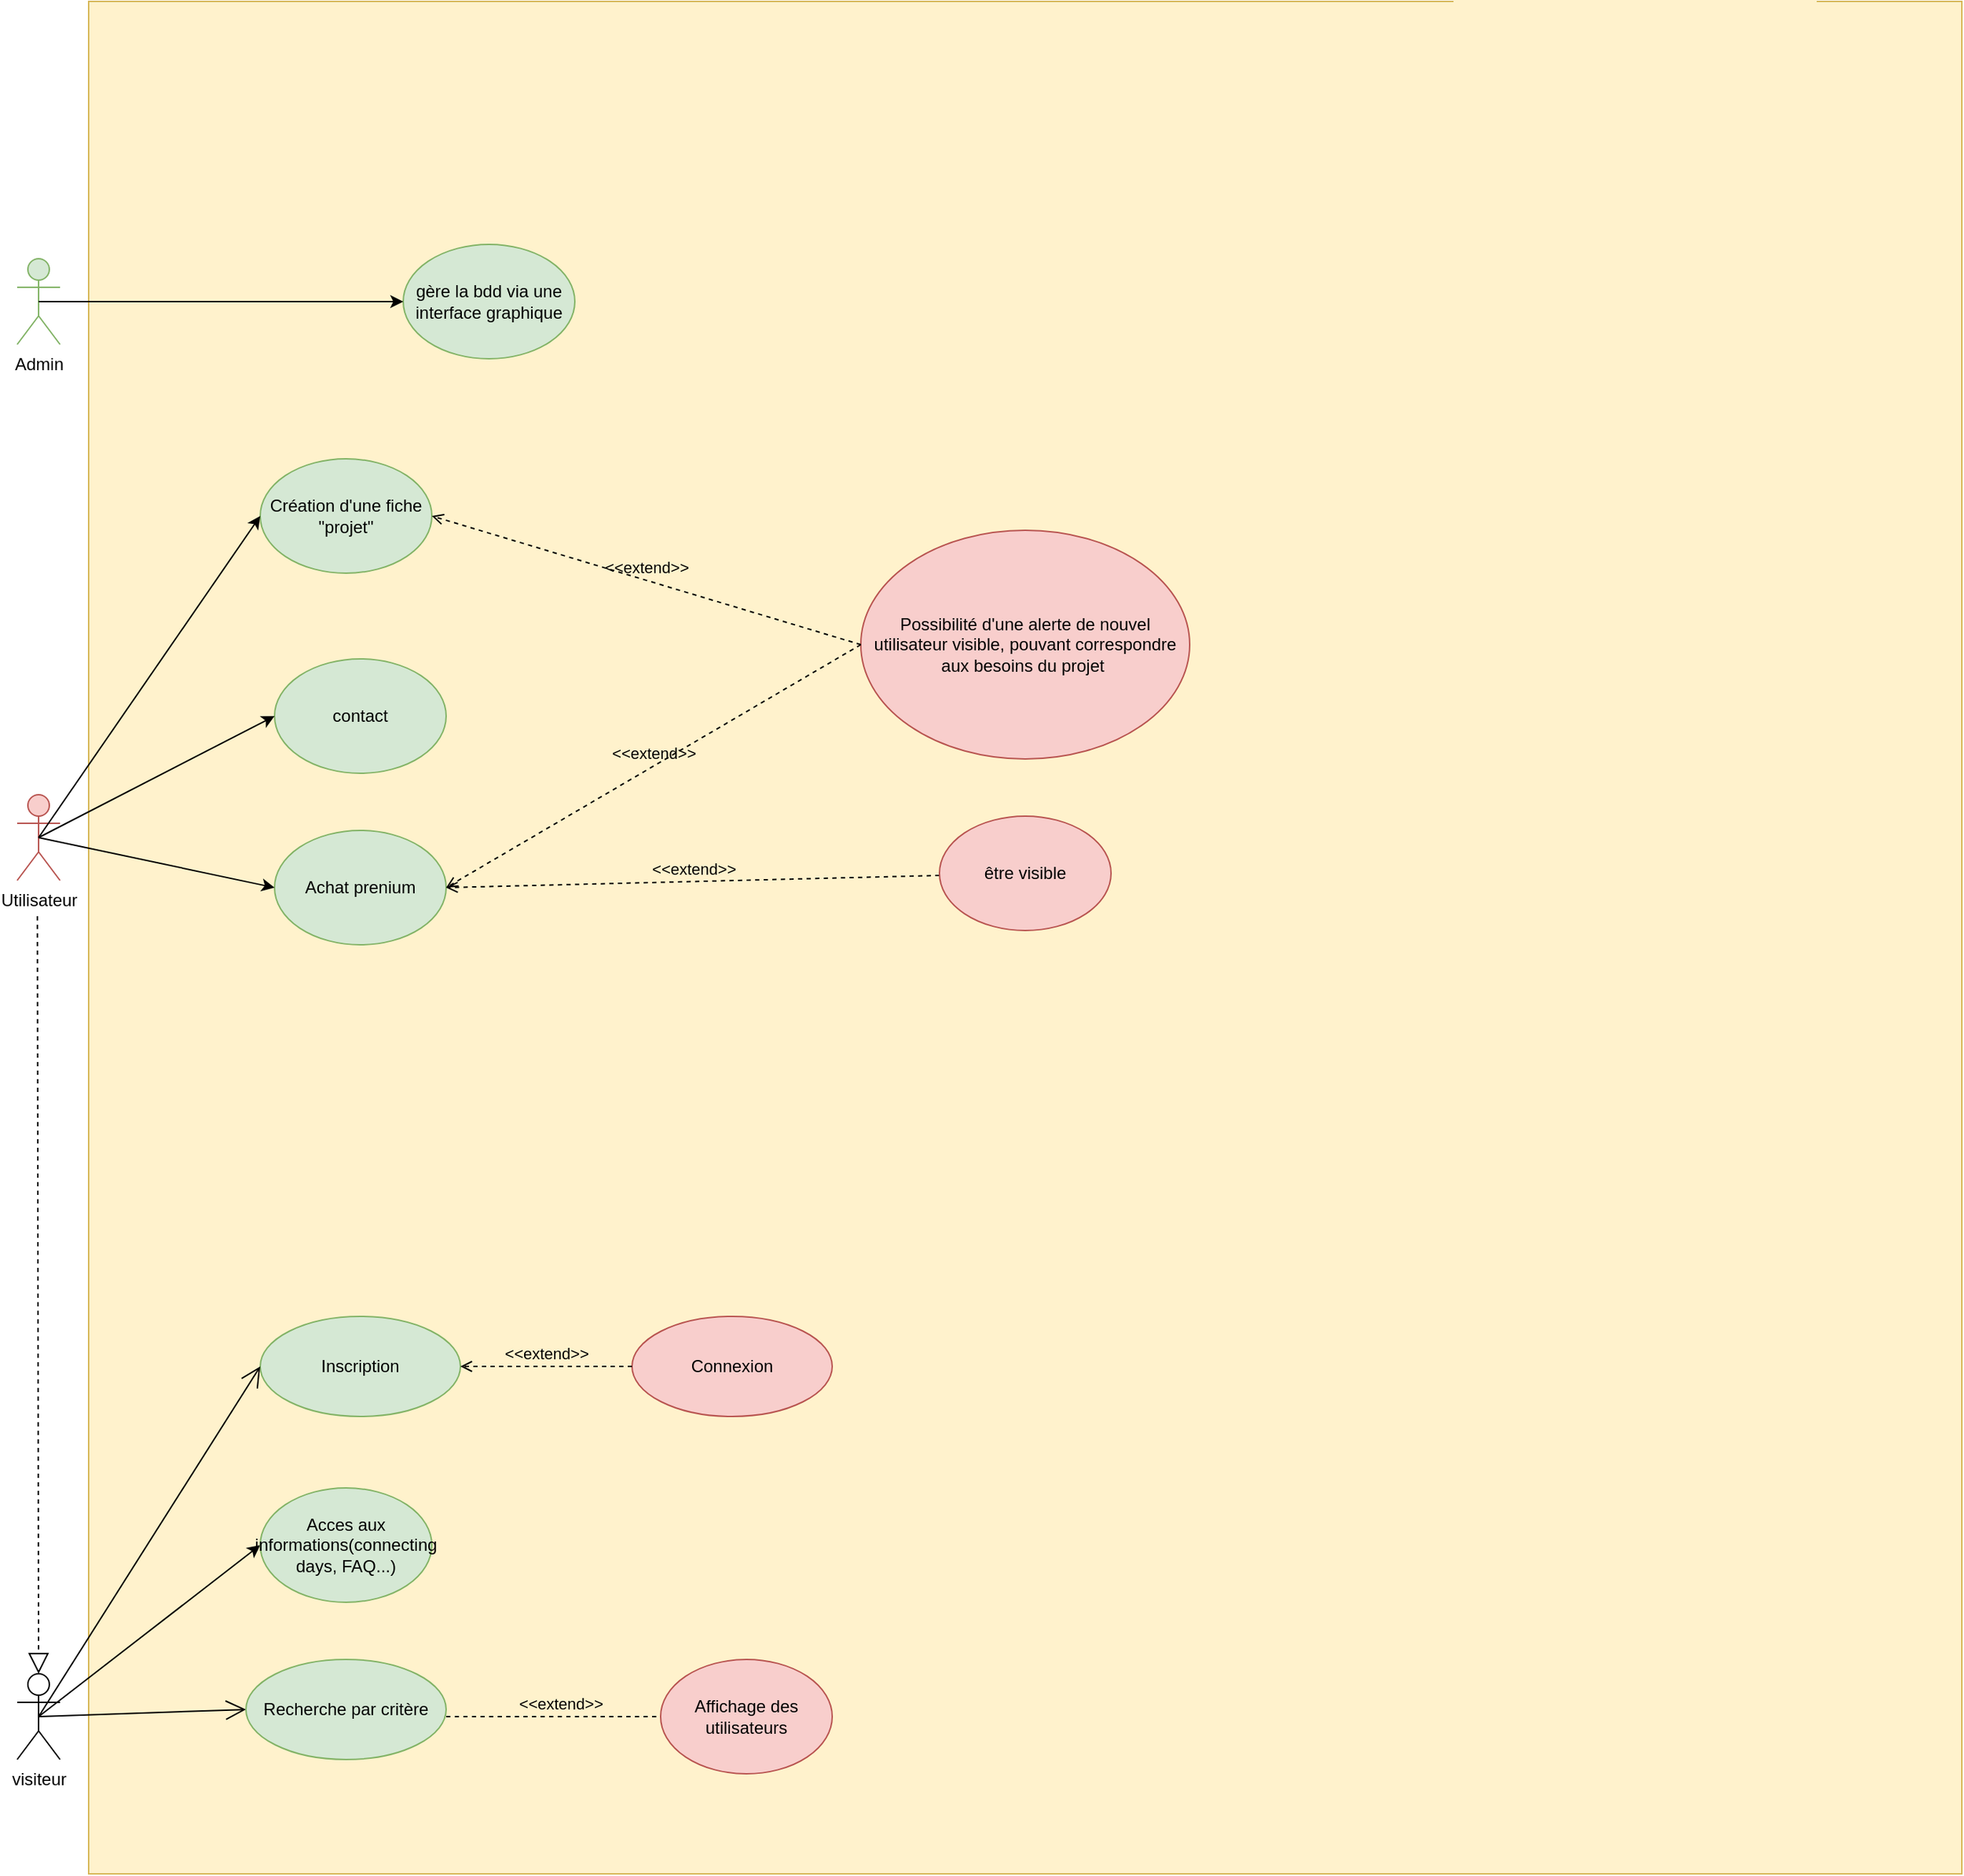 <mxfile version="14.8.0" type="github">
  <diagram id="QEZS7bucPEMeShe7DZa2" name="Page-1">
    <mxGraphModel dx="1692" dy="2202" grid="1" gridSize="10" guides="1" tooltips="1" connect="1" arrows="1" fold="1" page="1" pageScale="1" pageWidth="850" pageHeight="1100" math="0" shadow="0">
      <root>
        <mxCell id="0" />
        <mxCell id="1" parent="0" />
        <mxCell id="nZTqsQucaVytUGo2wCWi-13" value="" style="whiteSpace=wrap;html=1;aspect=fixed;fillColor=#fff2cc;strokeColor=#d6b656;" parent="1" vertex="1">
          <mxGeometry x="80" y="-80" width="1310" height="1310" as="geometry" />
        </mxCell>
        <mxCell id="nZTqsQucaVytUGo2wCWi-1" value="Admin" style="shape=umlActor;verticalLabelPosition=bottom;verticalAlign=top;html=1;fillColor=#d5e8d4;strokeColor=#82b366;" parent="1" vertex="1">
          <mxGeometry x="30" y="100" width="30" height="60" as="geometry" />
        </mxCell>
        <mxCell id="nZTqsQucaVytUGo2wCWi-3" value="Utilisateur" style="shape=umlActor;verticalLabelPosition=bottom;verticalAlign=top;html=1;fillColor=#f8cecc;strokeColor=#b85450;" parent="1" vertex="1">
          <mxGeometry x="30" y="475" width="30" height="60" as="geometry" />
        </mxCell>
        <mxCell id="nZTqsQucaVytUGo2wCWi-8" value="" style="endArrow=open;endFill=1;endSize=12;html=1;exitX=0.5;exitY=0.5;exitDx=0;exitDy=0;exitPerimeter=0;entryX=0;entryY=0.5;entryDx=0;entryDy=0;" parent="1" source="nZTqsQucaVytUGo2wCWi-28" target="nZTqsQucaVytUGo2wCWi-30" edge="1">
          <mxGeometry width="160" relative="1" as="geometry">
            <mxPoint x="340" y="380" as="sourcePoint" />
            <mxPoint x="210.063" y="508.512" as="targetPoint" />
          </mxGeometry>
        </mxCell>
        <mxCell id="nZTqsQucaVytUGo2wCWi-9" value="Inscription" style="ellipse;whiteSpace=wrap;html=1;fillColor=#d5e8d4;strokeColor=#82b366;" parent="1" vertex="1">
          <mxGeometry x="200" y="840" width="140" height="70" as="geometry" />
        </mxCell>
        <mxCell id="nZTqsQucaVytUGo2wCWi-10" value="Connexion" style="ellipse;whiteSpace=wrap;html=1;fillColor=#f8cecc;strokeColor=#b85450;" parent="1" vertex="1">
          <mxGeometry x="460" y="840" width="140" height="70" as="geometry" />
        </mxCell>
        <mxCell id="nZTqsQucaVytUGo2wCWi-11" value="" style="endArrow=open;endFill=1;endSize=12;html=1;entryX=0;entryY=0.5;entryDx=0;entryDy=0;exitX=0.5;exitY=0.5;exitDx=0;exitDy=0;exitPerimeter=0;" parent="1" source="nZTqsQucaVytUGo2wCWi-28" target="nZTqsQucaVytUGo2wCWi-9" edge="1">
          <mxGeometry width="160" relative="1" as="geometry">
            <mxPoint x="125" y="509" as="sourcePoint" />
            <mxPoint x="500" y="480" as="targetPoint" />
          </mxGeometry>
        </mxCell>
        <mxCell id="nZTqsQucaVytUGo2wCWi-12" value="&amp;lt;&amp;lt;extend&amp;gt;&amp;gt;" style="html=1;verticalAlign=bottom;labelBackgroundColor=none;endArrow=open;endFill=0;dashed=1;entryX=1;entryY=0.5;entryDx=0;entryDy=0;exitX=0;exitY=0.5;exitDx=0;exitDy=0;" parent="1" source="nZTqsQucaVytUGo2wCWi-10" target="nZTqsQucaVytUGo2wCWi-9" edge="1">
          <mxGeometry width="160" relative="1" as="geometry">
            <mxPoint x="410" y="500" as="sourcePoint" />
            <mxPoint x="560" y="430" as="targetPoint" />
          </mxGeometry>
        </mxCell>
        <mxCell id="nZTqsQucaVytUGo2wCWi-17" value="Achat prenium" style="ellipse;whiteSpace=wrap;html=1;fillColor=#d5e8d4;strokeColor=#82b366;" parent="1" vertex="1">
          <mxGeometry x="210" y="500" width="120" height="80" as="geometry" />
        </mxCell>
        <mxCell id="nZTqsQucaVytUGo2wCWi-18" value="&amp;lt;&amp;lt;extend&amp;gt;&amp;gt;" style="html=1;verticalAlign=bottom;labelBackgroundColor=none;endArrow=open;endFill=0;dashed=1;entryX=1;entryY=0.5;entryDx=0;entryDy=0;" parent="1" source="nZTqsQucaVytUGo2wCWi-19" target="nZTqsQucaVytUGo2wCWi-17" edge="1">
          <mxGeometry width="160" relative="1" as="geometry">
            <mxPoint x="930" y="614" as="sourcePoint" />
            <mxPoint x="830" y="614.17" as="targetPoint" />
          </mxGeometry>
        </mxCell>
        <mxCell id="nZTqsQucaVytUGo2wCWi-19" value="être visible" style="ellipse;whiteSpace=wrap;html=1;fillColor=#f8cecc;strokeColor=#b85450;" parent="1" vertex="1">
          <mxGeometry x="675" y="490" width="120" height="80" as="geometry" />
        </mxCell>
        <mxCell id="nZTqsQucaVytUGo2wCWi-22" value="gère la bdd via une interface graphique" style="ellipse;whiteSpace=wrap;html=1;fillColor=#d5e8d4;strokeColor=#82b366;" parent="1" vertex="1">
          <mxGeometry x="300" y="90" width="120" height="80" as="geometry" />
        </mxCell>
        <mxCell id="nZTqsQucaVytUGo2wCWi-23" value="" style="endArrow=classic;html=1;exitX=0.5;exitY=0.5;exitDx=0;exitDy=0;exitPerimeter=0;entryX=0;entryY=0.5;entryDx=0;entryDy=0;" parent="1" source="nZTqsQucaVytUGo2wCWi-1" target="nZTqsQucaVytUGo2wCWi-22" edge="1">
          <mxGeometry width="50" height="50" relative="1" as="geometry">
            <mxPoint x="450" y="440" as="sourcePoint" />
            <mxPoint x="500" y="390" as="targetPoint" />
          </mxGeometry>
        </mxCell>
        <mxCell id="nZTqsQucaVytUGo2wCWi-25" value="contact" style="ellipse;whiteSpace=wrap;html=1;fillColor=#d5e8d4;strokeColor=#82b366;" parent="1" vertex="1">
          <mxGeometry x="210" y="380" width="120" height="80" as="geometry" />
        </mxCell>
        <mxCell id="nZTqsQucaVytUGo2wCWi-27" value="" style="endArrow=classic;html=1;exitX=0.5;exitY=0.5;exitDx=0;exitDy=0;exitPerimeter=0;entryX=0;entryY=0.5;entryDx=0;entryDy=0;" parent="1" source="nZTqsQucaVytUGo2wCWi-28" target="nZTqsQucaVytUGo2wCWi-31" edge="1">
          <mxGeometry width="50" height="50" relative="1" as="geometry">
            <mxPoint x="450" y="560" as="sourcePoint" />
            <mxPoint x="220" y="410" as="targetPoint" />
          </mxGeometry>
        </mxCell>
        <mxCell id="nZTqsQucaVytUGo2wCWi-28" value="visiteur&lt;br&gt;" style="shape=umlActor;verticalLabelPosition=bottom;verticalAlign=top;html=1;outlineConnect=0;" parent="1" vertex="1">
          <mxGeometry x="30" y="1090" width="30" height="60" as="geometry" />
        </mxCell>
        <mxCell id="nZTqsQucaVytUGo2wCWi-30" value="Recherche par critère" style="ellipse;whiteSpace=wrap;html=1;fillColor=#d5e8d4;strokeColor=#82b366;" parent="1" vertex="1">
          <mxGeometry x="190" y="1080" width="140" height="70" as="geometry" />
        </mxCell>
        <mxCell id="nZTqsQucaVytUGo2wCWi-31" value="Acces aux informations(connecting days, FAQ...)" style="ellipse;whiteSpace=wrap;html=1;fillColor=#d5e8d4;strokeColor=#82b366;" parent="1" vertex="1">
          <mxGeometry x="200" y="960" width="120" height="80" as="geometry" />
        </mxCell>
        <mxCell id="nZTqsQucaVytUGo2wCWi-32" value="" style="endArrow=block;dashed=1;endFill=0;endSize=12;html=1;exitX=0.5;exitY=0.5;exitDx=0;exitDy=0;exitPerimeter=0;entryX=0.5;entryY=0;entryDx=0;entryDy=0;entryPerimeter=0;" parent="1" target="nZTqsQucaVytUGo2wCWi-28" edge="1">
          <mxGeometry width="160" relative="1" as="geometry">
            <mxPoint x="44.17" y="560" as="sourcePoint" />
            <mxPoint x="44.17" y="985" as="targetPoint" />
          </mxGeometry>
        </mxCell>
        <mxCell id="nZTqsQucaVytUGo2wCWi-33" value="" style="endArrow=classic;html=1;exitX=0.5;exitY=0.5;exitDx=0;exitDy=0;exitPerimeter=0;entryX=0;entryY=0.5;entryDx=0;entryDy=0;" parent="1" source="nZTqsQucaVytUGo2wCWi-3" target="nZTqsQucaVytUGo2wCWi-25" edge="1">
          <mxGeometry width="50" height="50" relative="1" as="geometry">
            <mxPoint x="450" y="430" as="sourcePoint" />
            <mxPoint x="500" y="380" as="targetPoint" />
          </mxGeometry>
        </mxCell>
        <mxCell id="nZTqsQucaVytUGo2wCWi-34" value="" style="endArrow=classic;html=1;exitX=0.5;exitY=0.5;exitDx=0;exitDy=0;exitPerimeter=0;entryX=0;entryY=0.5;entryDx=0;entryDy=0;" parent="1" source="nZTqsQucaVytUGo2wCWi-3" target="nZTqsQucaVytUGo2wCWi-17" edge="1">
          <mxGeometry width="50" height="50" relative="1" as="geometry">
            <mxPoint x="450" y="430" as="sourcePoint" />
            <mxPoint x="500" y="380" as="targetPoint" />
          </mxGeometry>
        </mxCell>
        <mxCell id="nZTqsQucaVytUGo2wCWi-35" value="Création d&#39;une fiche &quot;projet&quot;" style="ellipse;whiteSpace=wrap;html=1;fillColor=#d5e8d4;strokeColor=#82b366;" parent="1" vertex="1">
          <mxGeometry x="200" y="240" width="120" height="80" as="geometry" />
        </mxCell>
        <mxCell id="nZTqsQucaVytUGo2wCWi-36" value="" style="endArrow=classic;html=1;exitX=0.5;exitY=0.5;exitDx=0;exitDy=0;exitPerimeter=0;entryX=0;entryY=0.5;entryDx=0;entryDy=0;" parent="1" source="nZTqsQucaVytUGo2wCWi-3" target="nZTqsQucaVytUGo2wCWi-35" edge="1">
          <mxGeometry width="50" height="50" relative="1" as="geometry">
            <mxPoint x="450" y="550" as="sourcePoint" />
            <mxPoint x="500" y="500" as="targetPoint" />
          </mxGeometry>
        </mxCell>
        <mxCell id="nZTqsQucaVytUGo2wCWi-37" value="Possibilité d&#39;une alerte de nouvel utilisateur visible, pouvant correspondre aux besoins du projet&amp;nbsp;" style="ellipse;whiteSpace=wrap;html=1;fillColor=#f8cecc;strokeColor=#b85450;" parent="1" vertex="1">
          <mxGeometry x="620" y="290" width="230" height="160" as="geometry" />
        </mxCell>
        <mxCell id="nZTqsQucaVytUGo2wCWi-38" value="&amp;lt;&amp;lt;extend&amp;gt;&amp;gt;" style="html=1;verticalAlign=bottom;labelBackgroundColor=none;endArrow=open;endFill=0;dashed=1;entryX=1;entryY=0.5;entryDx=0;entryDy=0;exitX=0;exitY=0.5;exitDx=0;exitDy=0;" parent="1" source="nZTqsQucaVytUGo2wCWi-37" target="nZTqsQucaVytUGo2wCWi-17" edge="1">
          <mxGeometry width="160" relative="1" as="geometry">
            <mxPoint x="450" y="458.33" as="sourcePoint" />
            <mxPoint x="610" y="458.33" as="targetPoint" />
          </mxGeometry>
        </mxCell>
        <mxCell id="nZTqsQucaVytUGo2wCWi-40" value="&amp;lt;&amp;lt;extend&amp;gt;&amp;gt;" style="html=1;verticalAlign=bottom;labelBackgroundColor=none;endArrow=open;endFill=0;dashed=1;entryX=1;entryY=0.5;entryDx=0;entryDy=0;exitX=0;exitY=0.5;exitDx=0;exitDy=0;" parent="1" source="nZTqsQucaVytUGo2wCWi-37" target="nZTqsQucaVytUGo2wCWi-35" edge="1">
          <mxGeometry width="160" relative="1" as="geometry">
            <mxPoint x="440" y="330" as="sourcePoint" />
            <mxPoint x="610" y="330" as="targetPoint" />
          </mxGeometry>
        </mxCell>
        <mxCell id="ajAB54CR1VQyiP3QOef6-3" value="&amp;lt;&amp;lt;extend&amp;gt;&amp;gt;" style="html=1;verticalAlign=bottom;labelBackgroundColor=none;endArrow=open;endFill=0;dashed=1;" edge="1" parent="1">
          <mxGeometry width="160" relative="1" as="geometry">
            <mxPoint x="330" y="1120" as="sourcePoint" />
            <mxPoint x="490" y="1120" as="targetPoint" />
          </mxGeometry>
        </mxCell>
        <mxCell id="ajAB54CR1VQyiP3QOef6-4" value="Affichage des utilisateurs" style="ellipse;whiteSpace=wrap;html=1;fillColor=#f8cecc;strokeColor=#b85450;" vertex="1" parent="1">
          <mxGeometry x="480" y="1080" width="120" height="80" as="geometry" />
        </mxCell>
      </root>
    </mxGraphModel>
  </diagram>
</mxfile>
